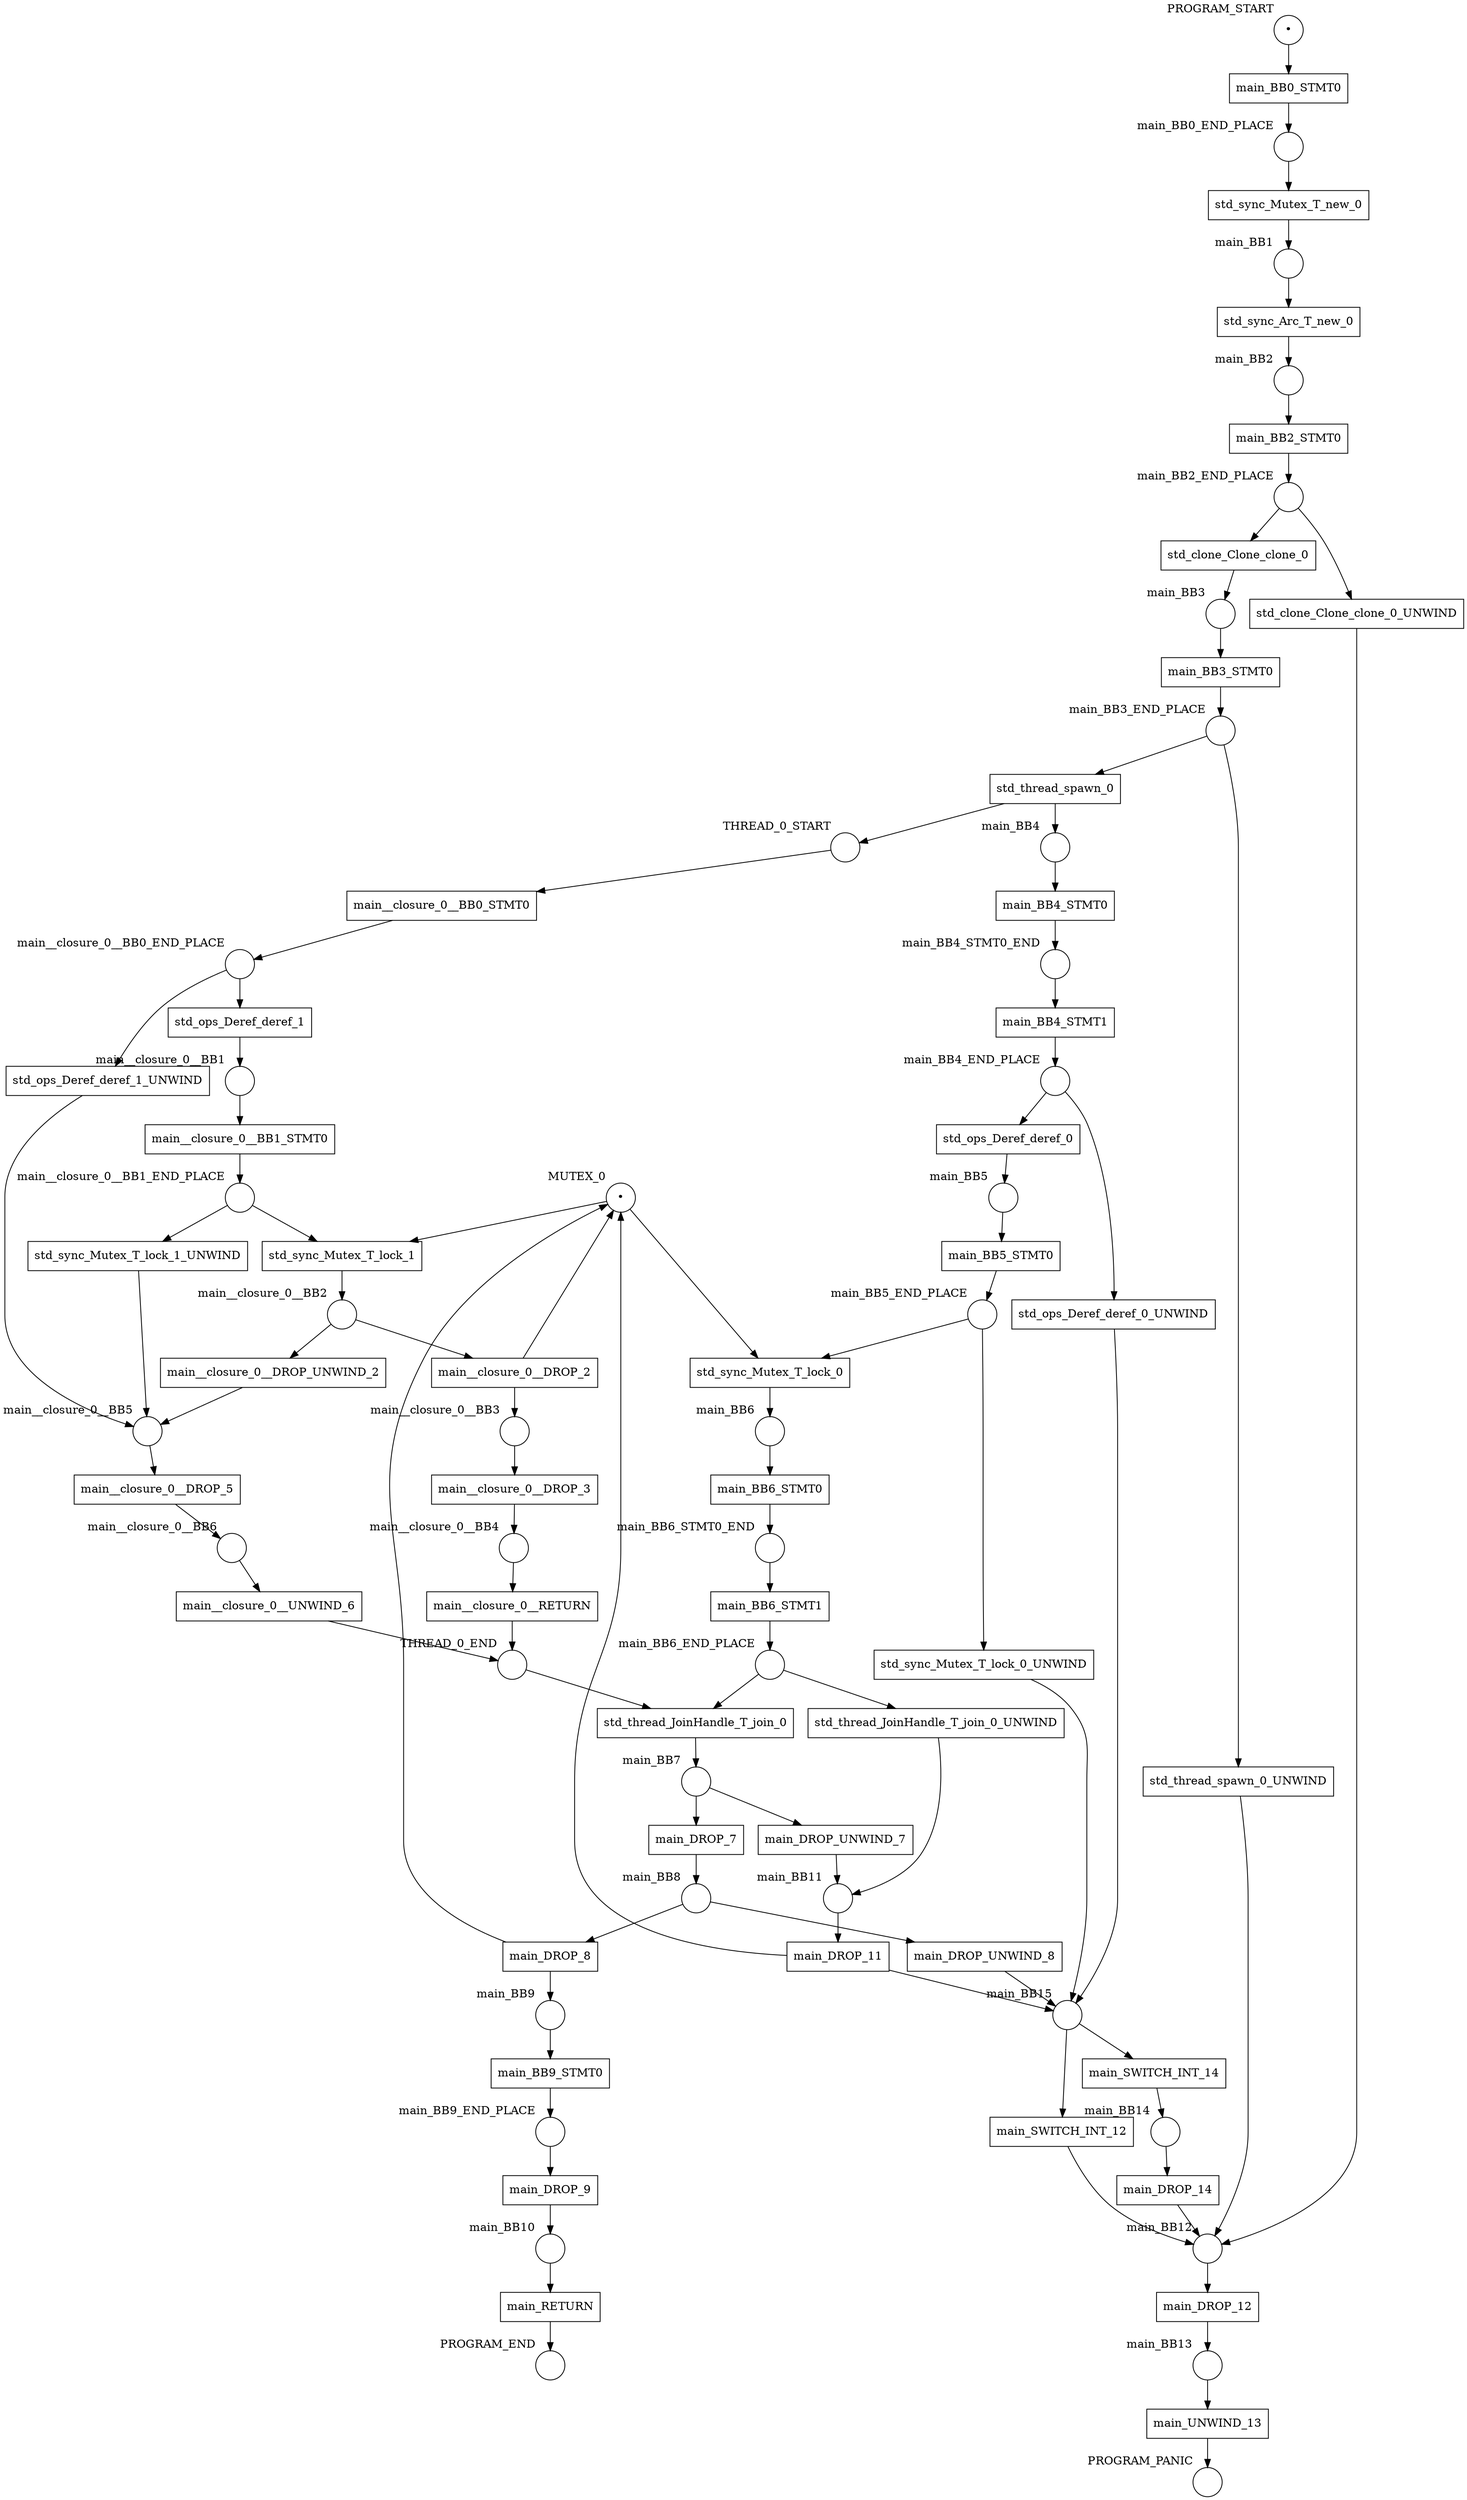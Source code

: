 digraph petrinet {
    MUTEX_0 [shape="circle" xlabel="MUTEX_0" label="•"];
    PROGRAM_END [shape="circle" xlabel="PROGRAM_END" label=""];
    PROGRAM_PANIC [shape="circle" xlabel="PROGRAM_PANIC" label=""];
    PROGRAM_START [shape="circle" xlabel="PROGRAM_START" label="•"];
    THREAD_0_END [shape="circle" xlabel="THREAD_0_END" label=""];
    THREAD_0_START [shape="circle" xlabel="THREAD_0_START" label=""];
    main_BB0_END_PLACE [shape="circle" xlabel="main_BB0_END_PLACE" label=""];
    main_BB1 [shape="circle" xlabel="main_BB1" label=""];
    main_BB10 [shape="circle" xlabel="main_BB10" label=""];
    main_BB11 [shape="circle" xlabel="main_BB11" label=""];
    main_BB12 [shape="circle" xlabel="main_BB12" label=""];
    main_BB13 [shape="circle" xlabel="main_BB13" label=""];
    main_BB14 [shape="circle" xlabel="main_BB14" label=""];
    main_BB15 [shape="circle" xlabel="main_BB15" label=""];
    main_BB2 [shape="circle" xlabel="main_BB2" label=""];
    main_BB2_END_PLACE [shape="circle" xlabel="main_BB2_END_PLACE" label=""];
    main_BB3 [shape="circle" xlabel="main_BB3" label=""];
    main_BB3_END_PLACE [shape="circle" xlabel="main_BB3_END_PLACE" label=""];
    main_BB4 [shape="circle" xlabel="main_BB4" label=""];
    main_BB4_END_PLACE [shape="circle" xlabel="main_BB4_END_PLACE" label=""];
    main_BB4_STMT0_END [shape="circle" xlabel="main_BB4_STMT0_END" label=""];
    main_BB5 [shape="circle" xlabel="main_BB5" label=""];
    main_BB5_END_PLACE [shape="circle" xlabel="main_BB5_END_PLACE" label=""];
    main_BB6 [shape="circle" xlabel="main_BB6" label=""];
    main_BB6_END_PLACE [shape="circle" xlabel="main_BB6_END_PLACE" label=""];
    main_BB6_STMT0_END [shape="circle" xlabel="main_BB6_STMT0_END" label=""];
    main_BB7 [shape="circle" xlabel="main_BB7" label=""];
    main_BB8 [shape="circle" xlabel="main_BB8" label=""];
    main_BB9 [shape="circle" xlabel="main_BB9" label=""];
    main_BB9_END_PLACE [shape="circle" xlabel="main_BB9_END_PLACE" label=""];
    main__closure_0__BB0_END_PLACE [shape="circle" xlabel="main__closure_0__BB0_END_PLACE" label=""];
    main__closure_0__BB1 [shape="circle" xlabel="main__closure_0__BB1" label=""];
    main__closure_0__BB1_END_PLACE [shape="circle" xlabel="main__closure_0__BB1_END_PLACE" label=""];
    main__closure_0__BB2 [shape="circle" xlabel="main__closure_0__BB2" label=""];
    main__closure_0__BB3 [shape="circle" xlabel="main__closure_0__BB3" label=""];
    main__closure_0__BB4 [shape="circle" xlabel="main__closure_0__BB4" label=""];
    main__closure_0__BB5 [shape="circle" xlabel="main__closure_0__BB5" label=""];
    main__closure_0__BB6 [shape="circle" xlabel="main__closure_0__BB6" label=""];
    main_BB0_STMT0 [shape="box" xlabel="" label="main_BB0_STMT0"];
    main_BB2_STMT0 [shape="box" xlabel="" label="main_BB2_STMT0"];
    main_BB3_STMT0 [shape="box" xlabel="" label="main_BB3_STMT0"];
    main_BB4_STMT0 [shape="box" xlabel="" label="main_BB4_STMT0"];
    main_BB4_STMT1 [shape="box" xlabel="" label="main_BB4_STMT1"];
    main_BB5_STMT0 [shape="box" xlabel="" label="main_BB5_STMT0"];
    main_BB6_STMT0 [shape="box" xlabel="" label="main_BB6_STMT0"];
    main_BB6_STMT1 [shape="box" xlabel="" label="main_BB6_STMT1"];
    main_BB9_STMT0 [shape="box" xlabel="" label="main_BB9_STMT0"];
    main_DROP_11 [shape="box" xlabel="" label="main_DROP_11"];
    main_DROP_12 [shape="box" xlabel="" label="main_DROP_12"];
    main_DROP_14 [shape="box" xlabel="" label="main_DROP_14"];
    main_DROP_7 [shape="box" xlabel="" label="main_DROP_7"];
    main_DROP_8 [shape="box" xlabel="" label="main_DROP_8"];
    main_DROP_9 [shape="box" xlabel="" label="main_DROP_9"];
    main_DROP_UNWIND_7 [shape="box" xlabel="" label="main_DROP_UNWIND_7"];
    main_DROP_UNWIND_8 [shape="box" xlabel="" label="main_DROP_UNWIND_8"];
    main_RETURN [shape="box" xlabel="" label="main_RETURN"];
    main_SWITCH_INT_12 [shape="box" xlabel="" label="main_SWITCH_INT_12"];
    main_SWITCH_INT_14 [shape="box" xlabel="" label="main_SWITCH_INT_14"];
    main_UNWIND_13 [shape="box" xlabel="" label="main_UNWIND_13"];
    main__closure_0__BB0_STMT0 [shape="box" xlabel="" label="main__closure_0__BB0_STMT0"];
    main__closure_0__BB1_STMT0 [shape="box" xlabel="" label="main__closure_0__BB1_STMT0"];
    main__closure_0__DROP_2 [shape="box" xlabel="" label="main__closure_0__DROP_2"];
    main__closure_0__DROP_3 [shape="box" xlabel="" label="main__closure_0__DROP_3"];
    main__closure_0__DROP_5 [shape="box" xlabel="" label="main__closure_0__DROP_5"];
    main__closure_0__DROP_UNWIND_2 [shape="box" xlabel="" label="main__closure_0__DROP_UNWIND_2"];
    main__closure_0__RETURN [shape="box" xlabel="" label="main__closure_0__RETURN"];
    main__closure_0__UNWIND_6 [shape="box" xlabel="" label="main__closure_0__UNWIND_6"];
    std_clone_Clone_clone_0 [shape="box" xlabel="" label="std_clone_Clone_clone_0"];
    std_clone_Clone_clone_0_UNWIND [shape="box" xlabel="" label="std_clone_Clone_clone_0_UNWIND"];
    std_ops_Deref_deref_0 [shape="box" xlabel="" label="std_ops_Deref_deref_0"];
    std_ops_Deref_deref_0_UNWIND [shape="box" xlabel="" label="std_ops_Deref_deref_0_UNWIND"];
    std_ops_Deref_deref_1 [shape="box" xlabel="" label="std_ops_Deref_deref_1"];
    std_ops_Deref_deref_1_UNWIND [shape="box" xlabel="" label="std_ops_Deref_deref_1_UNWIND"];
    std_sync_Arc_T_new_0 [shape="box" xlabel="" label="std_sync_Arc_T_new_0"];
    std_sync_Mutex_T_lock_0 [shape="box" xlabel="" label="std_sync_Mutex_T_lock_0"];
    std_sync_Mutex_T_lock_0_UNWIND [shape="box" xlabel="" label="std_sync_Mutex_T_lock_0_UNWIND"];
    std_sync_Mutex_T_lock_1 [shape="box" xlabel="" label="std_sync_Mutex_T_lock_1"];
    std_sync_Mutex_T_lock_1_UNWIND [shape="box" xlabel="" label="std_sync_Mutex_T_lock_1_UNWIND"];
    std_sync_Mutex_T_new_0 [shape="box" xlabel="" label="std_sync_Mutex_T_new_0"];
    std_thread_JoinHandle_T_join_0 [shape="box" xlabel="" label="std_thread_JoinHandle_T_join_0"];
    std_thread_JoinHandle_T_join_0_UNWIND [shape="box" xlabel="" label="std_thread_JoinHandle_T_join_0_UNWIND"];
    std_thread_spawn_0 [shape="box" xlabel="" label="std_thread_spawn_0"];
    std_thread_spawn_0_UNWIND [shape="box" xlabel="" label="std_thread_spawn_0_UNWIND"];
    MUTEX_0 -> std_sync_Mutex_T_lock_0;
    MUTEX_0 -> std_sync_Mutex_T_lock_1;
    PROGRAM_START -> main_BB0_STMT0;
    THREAD_0_END -> std_thread_JoinHandle_T_join_0;
    THREAD_0_START -> main__closure_0__BB0_STMT0;
    main_BB0_END_PLACE -> std_sync_Mutex_T_new_0;
    main_BB1 -> std_sync_Arc_T_new_0;
    main_BB10 -> main_RETURN;
    main_BB11 -> main_DROP_11;
    main_BB12 -> main_DROP_12;
    main_BB13 -> main_UNWIND_13;
    main_BB14 -> main_DROP_14;
    main_BB15 -> main_SWITCH_INT_12;
    main_BB15 -> main_SWITCH_INT_14;
    main_BB2 -> main_BB2_STMT0;
    main_BB2_END_PLACE -> std_clone_Clone_clone_0;
    main_BB2_END_PLACE -> std_clone_Clone_clone_0_UNWIND;
    main_BB3 -> main_BB3_STMT0;
    main_BB3_END_PLACE -> std_thread_spawn_0;
    main_BB3_END_PLACE -> std_thread_spawn_0_UNWIND;
    main_BB4 -> main_BB4_STMT0;
    main_BB4_END_PLACE -> std_ops_Deref_deref_0;
    main_BB4_END_PLACE -> std_ops_Deref_deref_0_UNWIND;
    main_BB4_STMT0_END -> main_BB4_STMT1;
    main_BB5 -> main_BB5_STMT0;
    main_BB5_END_PLACE -> std_sync_Mutex_T_lock_0;
    main_BB5_END_PLACE -> std_sync_Mutex_T_lock_0_UNWIND;
    main_BB6 -> main_BB6_STMT0;
    main_BB6_END_PLACE -> std_thread_JoinHandle_T_join_0;
    main_BB6_END_PLACE -> std_thread_JoinHandle_T_join_0_UNWIND;
    main_BB6_STMT0_END -> main_BB6_STMT1;
    main_BB7 -> main_DROP_7;
    main_BB7 -> main_DROP_UNWIND_7;
    main_BB8 -> main_DROP_8;
    main_BB8 -> main_DROP_UNWIND_8;
    main_BB9 -> main_BB9_STMT0;
    main_BB9_END_PLACE -> main_DROP_9;
    main__closure_0__BB0_END_PLACE -> std_ops_Deref_deref_1;
    main__closure_0__BB0_END_PLACE -> std_ops_Deref_deref_1_UNWIND;
    main__closure_0__BB1 -> main__closure_0__BB1_STMT0;
    main__closure_0__BB1_END_PLACE -> std_sync_Mutex_T_lock_1;
    main__closure_0__BB1_END_PLACE -> std_sync_Mutex_T_lock_1_UNWIND;
    main__closure_0__BB2 -> main__closure_0__DROP_2;
    main__closure_0__BB2 -> main__closure_0__DROP_UNWIND_2;
    main__closure_0__BB3 -> main__closure_0__DROP_3;
    main__closure_0__BB4 -> main__closure_0__RETURN;
    main__closure_0__BB5 -> main__closure_0__DROP_5;
    main__closure_0__BB6 -> main__closure_0__UNWIND_6;
    main_BB0_STMT0 -> main_BB0_END_PLACE;
    main_BB2_STMT0 -> main_BB2_END_PLACE;
    main_BB3_STMT0 -> main_BB3_END_PLACE;
    main_BB4_STMT0 -> main_BB4_STMT0_END;
    main_BB4_STMT1 -> main_BB4_END_PLACE;
    main_BB5_STMT0 -> main_BB5_END_PLACE;
    main_BB6_STMT0 -> main_BB6_STMT0_END;
    main_BB6_STMT1 -> main_BB6_END_PLACE;
    main_BB9_STMT0 -> main_BB9_END_PLACE;
    main_DROP_11 -> MUTEX_0;
    main_DROP_11 -> main_BB15;
    main_DROP_12 -> main_BB13;
    main_DROP_14 -> main_BB12;
    main_DROP_7 -> main_BB8;
    main_DROP_8 -> MUTEX_0;
    main_DROP_8 -> main_BB9;
    main_DROP_9 -> main_BB10;
    main_DROP_UNWIND_7 -> main_BB11;
    main_DROP_UNWIND_8 -> main_BB15;
    main_RETURN -> PROGRAM_END;
    main_SWITCH_INT_12 -> main_BB12;
    main_SWITCH_INT_14 -> main_BB14;
    main_UNWIND_13 -> PROGRAM_PANIC;
    main__closure_0__BB0_STMT0 -> main__closure_0__BB0_END_PLACE;
    main__closure_0__BB1_STMT0 -> main__closure_0__BB1_END_PLACE;
    main__closure_0__DROP_2 -> MUTEX_0;
    main__closure_0__DROP_2 -> main__closure_0__BB3;
    main__closure_0__DROP_3 -> main__closure_0__BB4;
    main__closure_0__DROP_5 -> main__closure_0__BB6;
    main__closure_0__DROP_UNWIND_2 -> main__closure_0__BB5;
    main__closure_0__RETURN -> THREAD_0_END;
    main__closure_0__UNWIND_6 -> THREAD_0_END;
    std_clone_Clone_clone_0 -> main_BB3;
    std_clone_Clone_clone_0_UNWIND -> main_BB12;
    std_ops_Deref_deref_0 -> main_BB5;
    std_ops_Deref_deref_0_UNWIND -> main_BB15;
    std_ops_Deref_deref_1 -> main__closure_0__BB1;
    std_ops_Deref_deref_1_UNWIND -> main__closure_0__BB5;
    std_sync_Arc_T_new_0 -> main_BB2;
    std_sync_Mutex_T_lock_0 -> main_BB6;
    std_sync_Mutex_T_lock_0_UNWIND -> main_BB15;
    std_sync_Mutex_T_lock_1 -> main__closure_0__BB2;
    std_sync_Mutex_T_lock_1_UNWIND -> main__closure_0__BB5;
    std_sync_Mutex_T_new_0 -> main_BB1;
    std_thread_JoinHandle_T_join_0 -> main_BB7;
    std_thread_JoinHandle_T_join_0_UNWIND -> main_BB11;
    std_thread_spawn_0 -> THREAD_0_START;
    std_thread_spawn_0 -> main_BB4;
    std_thread_spawn_0_UNWIND -> main_BB12;
}
